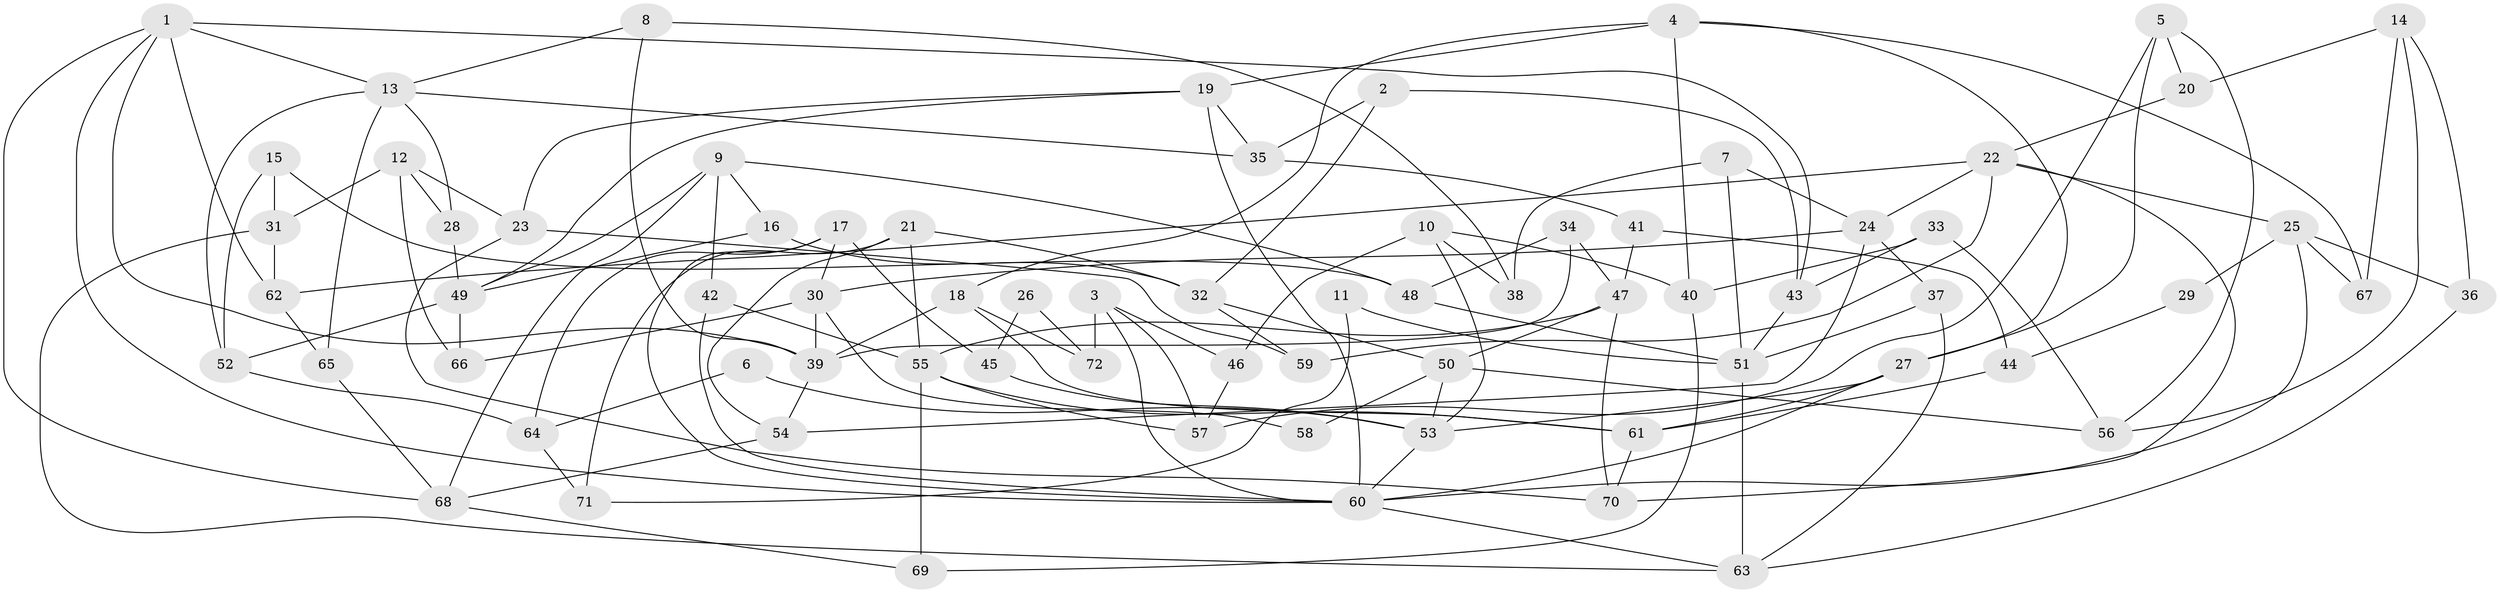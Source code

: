 // coarse degree distribution, {7: 0.1590909090909091, 5: 0.25, 8: 0.09090909090909091, 4: 0.22727272727272727, 3: 0.1590909090909091, 6: 0.06818181818181818, 11: 0.022727272727272728, 2: 0.022727272727272728}
// Generated by graph-tools (version 1.1) at 2025/24/03/03/25 07:24:02]
// undirected, 72 vertices, 144 edges
graph export_dot {
graph [start="1"]
  node [color=gray90,style=filled];
  1;
  2;
  3;
  4;
  5;
  6;
  7;
  8;
  9;
  10;
  11;
  12;
  13;
  14;
  15;
  16;
  17;
  18;
  19;
  20;
  21;
  22;
  23;
  24;
  25;
  26;
  27;
  28;
  29;
  30;
  31;
  32;
  33;
  34;
  35;
  36;
  37;
  38;
  39;
  40;
  41;
  42;
  43;
  44;
  45;
  46;
  47;
  48;
  49;
  50;
  51;
  52;
  53;
  54;
  55;
  56;
  57;
  58;
  59;
  60;
  61;
  62;
  63;
  64;
  65;
  66;
  67;
  68;
  69;
  70;
  71;
  72;
  1 -- 68;
  1 -- 60;
  1 -- 13;
  1 -- 39;
  1 -- 43;
  1 -- 62;
  2 -- 32;
  2 -- 35;
  2 -- 43;
  3 -- 60;
  3 -- 46;
  3 -- 57;
  3 -- 72;
  4 -- 27;
  4 -- 18;
  4 -- 19;
  4 -- 40;
  4 -- 67;
  5 -- 27;
  5 -- 57;
  5 -- 20;
  5 -- 56;
  6 -- 53;
  6 -- 64;
  7 -- 24;
  7 -- 51;
  7 -- 38;
  8 -- 38;
  8 -- 13;
  8 -- 39;
  9 -- 49;
  9 -- 16;
  9 -- 42;
  9 -- 48;
  9 -- 68;
  10 -- 53;
  10 -- 40;
  10 -- 38;
  10 -- 46;
  11 -- 71;
  11 -- 51;
  12 -- 23;
  12 -- 31;
  12 -- 28;
  12 -- 66;
  13 -- 28;
  13 -- 35;
  13 -- 52;
  13 -- 65;
  14 -- 56;
  14 -- 36;
  14 -- 20;
  14 -- 67;
  15 -- 31;
  15 -- 48;
  15 -- 52;
  16 -- 32;
  16 -- 49;
  17 -- 30;
  17 -- 60;
  17 -- 45;
  17 -- 64;
  18 -- 39;
  18 -- 61;
  18 -- 72;
  19 -- 60;
  19 -- 23;
  19 -- 35;
  19 -- 49;
  20 -- 22;
  21 -- 55;
  21 -- 54;
  21 -- 32;
  21 -- 71;
  22 -- 62;
  22 -- 24;
  22 -- 25;
  22 -- 59;
  22 -- 70;
  23 -- 59;
  23 -- 70;
  24 -- 30;
  24 -- 37;
  24 -- 54;
  25 -- 67;
  25 -- 29;
  25 -- 36;
  25 -- 60;
  26 -- 45;
  26 -- 72;
  27 -- 53;
  27 -- 60;
  27 -- 61;
  28 -- 49;
  29 -- 44;
  30 -- 66;
  30 -- 39;
  30 -- 58;
  31 -- 62;
  31 -- 63;
  32 -- 50;
  32 -- 59;
  33 -- 40;
  33 -- 43;
  33 -- 56;
  34 -- 48;
  34 -- 39;
  34 -- 47;
  35 -- 41;
  36 -- 63;
  37 -- 51;
  37 -- 63;
  39 -- 54;
  40 -- 69;
  41 -- 47;
  41 -- 44;
  42 -- 55;
  42 -- 60;
  43 -- 51;
  44 -- 61;
  45 -- 53;
  46 -- 57;
  47 -- 70;
  47 -- 50;
  47 -- 55;
  48 -- 51;
  49 -- 52;
  49 -- 66;
  50 -- 56;
  50 -- 53;
  50 -- 58;
  51 -- 63;
  52 -- 64;
  53 -- 60;
  54 -- 68;
  55 -- 61;
  55 -- 57;
  55 -- 69;
  60 -- 63;
  61 -- 70;
  62 -- 65;
  64 -- 71;
  65 -- 68;
  68 -- 69;
}
